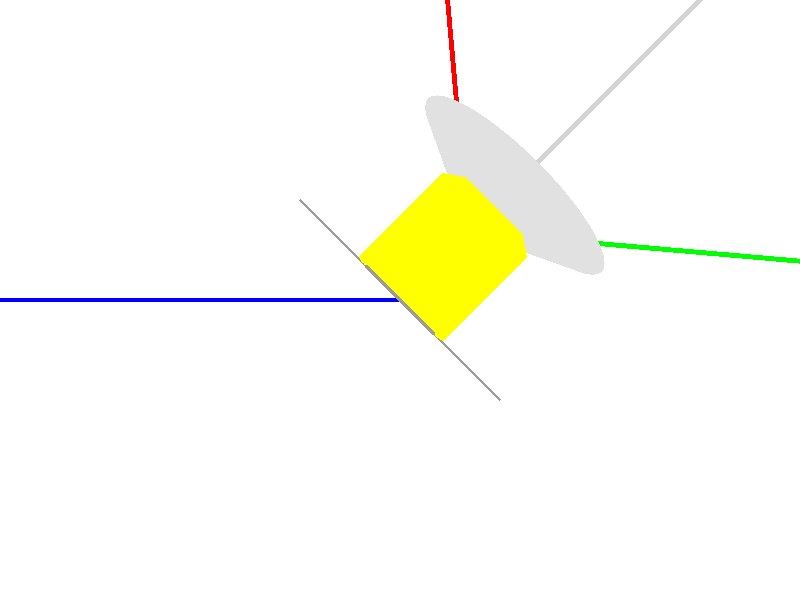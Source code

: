 // -*- mode: pov -*-
//
// POV-Ray scene file (tested with POV-Ray 3.7)
//
// August 2019
//
// Representation of the scanning strategy of the LiteBIRD spacecraft
//
// Note: the "clock" variable is supposed to track time in *minutes*

#include "colors.inc"

#declare bore_spin_angle = 50.0;
#declare spin_sun_angle = 45.0;
#declare prec_period_min = 192.348;
#declare spin_period_min = 20.0;

background { color White }

camera {
  // Put here the aspect ratio as it is in the file
  // litebird-scanning-strategy.ini
  right x * 4 / 3
  up y
  location <0, 0, -50>
  look_at <0, 0, 0>
}

#declare SUN_POSITION = <-23000, 0, 0>;

// Sun
light_source {
  SUN_POSITION
  color rgb 1
}

// Anti-Sun (dimmer)
light_source {
  SUN_POSITION
  color rgb 0.25
}

#declare LiteBIRD = object {
  union {
    // Body
    prism {
      linear_sweep
      linear_spline
      0, // sweep the following shape from here ...
      10, // ... up through here
      7, // the number of points making up the shape ...
      <3,5>, <-3,5>, <-5,0>, <-3,-5>, <3, -5>, <5,0>, <3,5>
      pigment { Yellow }
    }

    // V-grooves
    difference {
      cone {
        <0, 8, 0>, 0
        <0, 13, 0>, 10
      }
      cone {
        <0, 8, 0>, 0
        <0, 13, 0>, 8
      }
      
      pigment { Gray }
    }

    // Solar panels
    union {
      box {
        <-3, -0.1, -3>, <-13, 0.1, 3>
        rotate 30*y
      }
      box {
        <-3, -0.1, -3>, <-13, 0.1, 3>
        rotate 150*y
      }
      box {
        <-3, -0.10, -3>, <-13, 0.1, 3>
        rotate -90*y
      }
      
      pigment { DimGray }
    }

    // Spin axis
    object {
      cylinder {
        <0, 0, 0>, <0, 1000, 0>,
        0.2
      }
      
      translate 8*y
      pigment { DimGray * 2 }
      no_shadow
    }
    
    // Laser beam for LFT
    object {
      cylinder {
        <0, 0, 0>, <0, 1000, 0>,
        0.2
      }
      
      rotate bore_spin_angle*z
      translate 8*y
      pigment { Red * 2 }
      no_shadow
    }

    // Laser beam for MHFT
    object {
      cylinder {
        <0, 0, 0>, <0, 1000, 0>,
        0.2
      }

      rotate -bore_spin_angle*z
      translate 8*y
      pigment { Green * 2 }
      no_shadow
    }
  }
}

object {
  LiteBIRD

  rotate -360 * (clock / spin_period_min) * y
  rotate (-90 + spin_sun_angle) * z
  
  // The negative sign allows to see early in the animation the inner part of the V-grooves
  rotate -360 * (clock / prec_period_min) * x
}

// Sun-L2 direction
cylinder {
  SUN_POSITION, <0, 0, 0>, 0.2
  pigment { Blue * 10 }
  no_shadow
}
